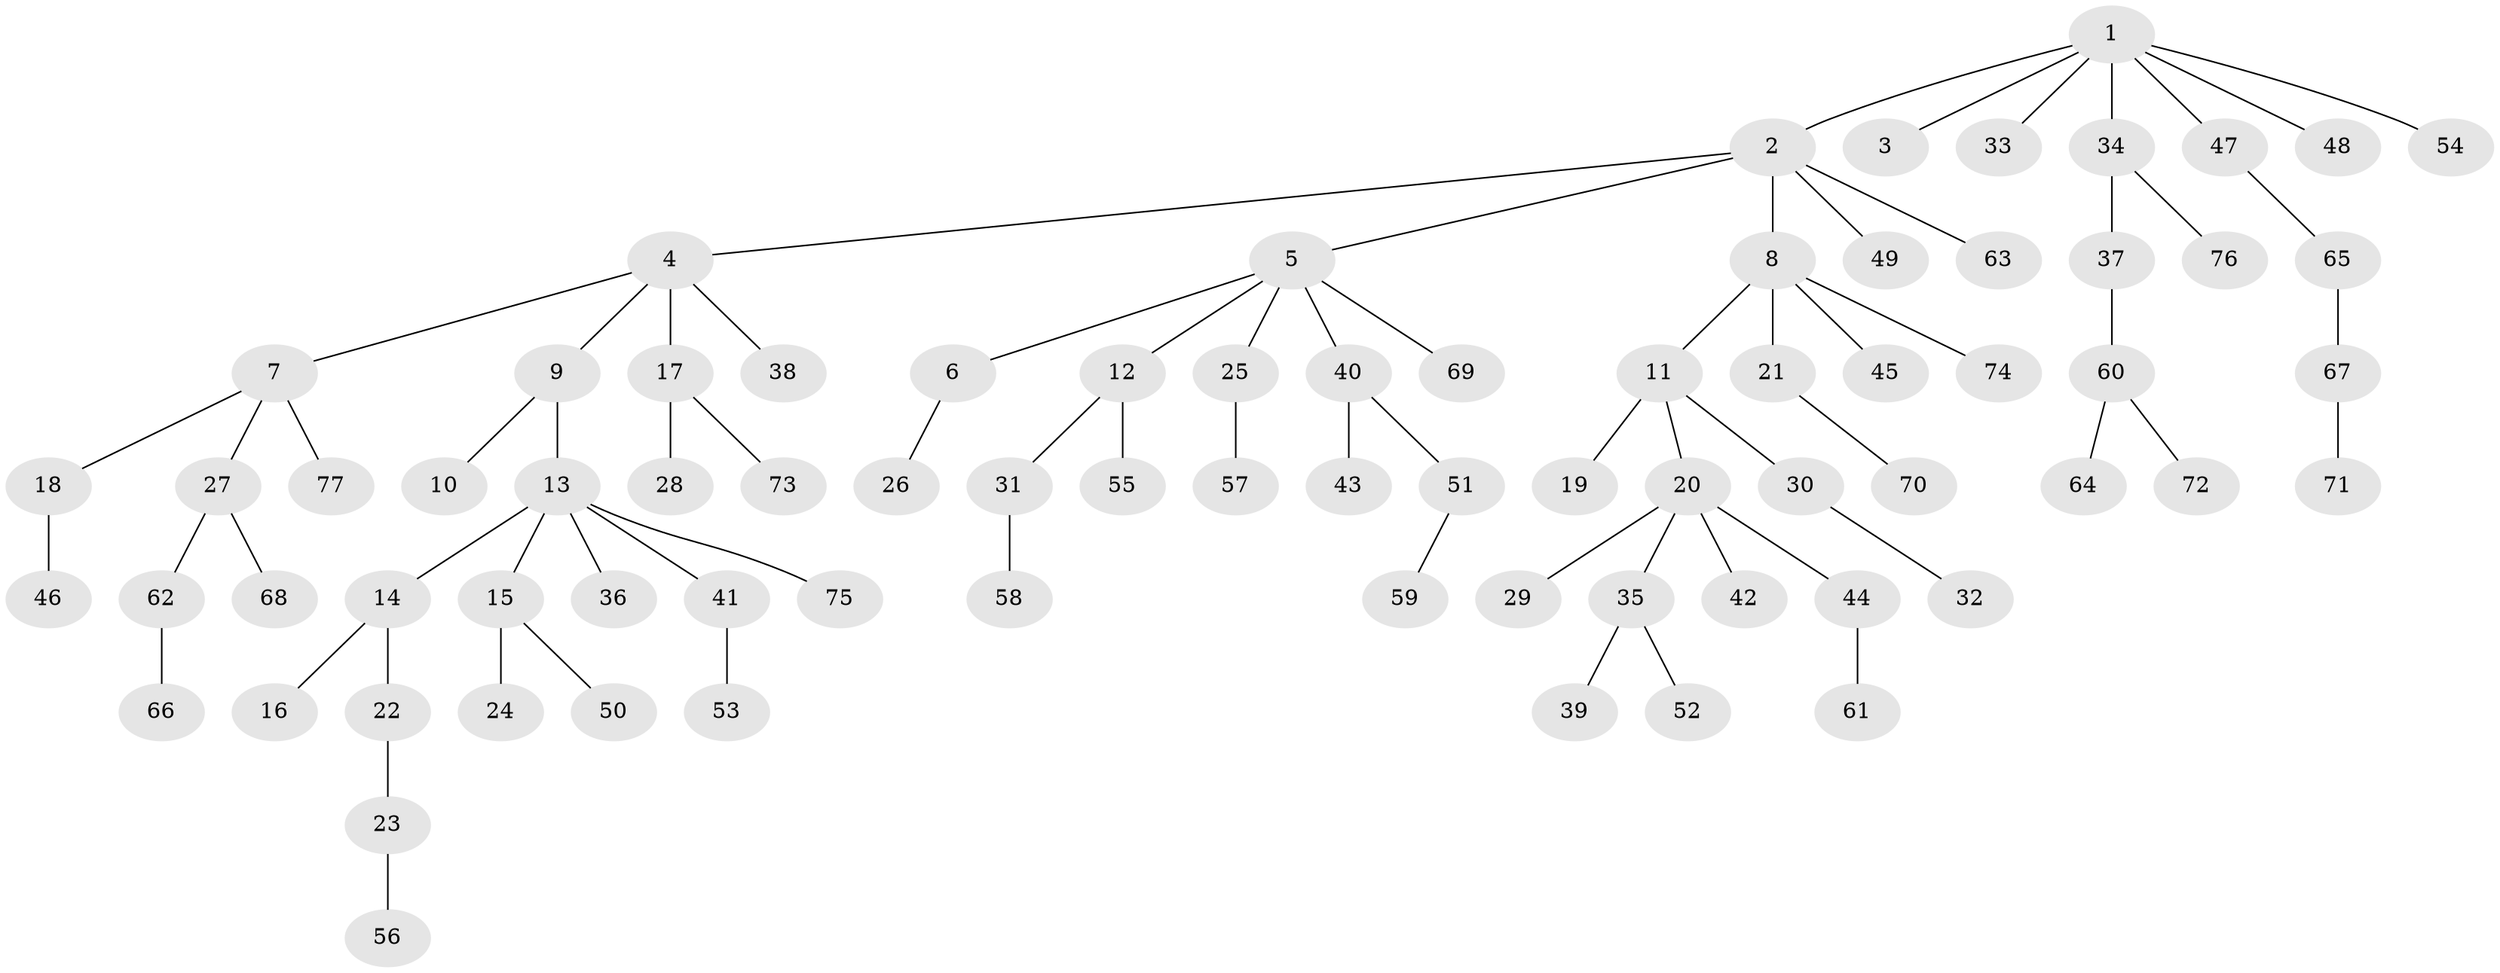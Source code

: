 // Generated by graph-tools (version 1.1) at 2025/26/03/09/25 03:26:26]
// undirected, 77 vertices, 76 edges
graph export_dot {
graph [start="1"]
  node [color=gray90,style=filled];
  1;
  2;
  3;
  4;
  5;
  6;
  7;
  8;
  9;
  10;
  11;
  12;
  13;
  14;
  15;
  16;
  17;
  18;
  19;
  20;
  21;
  22;
  23;
  24;
  25;
  26;
  27;
  28;
  29;
  30;
  31;
  32;
  33;
  34;
  35;
  36;
  37;
  38;
  39;
  40;
  41;
  42;
  43;
  44;
  45;
  46;
  47;
  48;
  49;
  50;
  51;
  52;
  53;
  54;
  55;
  56;
  57;
  58;
  59;
  60;
  61;
  62;
  63;
  64;
  65;
  66;
  67;
  68;
  69;
  70;
  71;
  72;
  73;
  74;
  75;
  76;
  77;
  1 -- 2;
  1 -- 3;
  1 -- 33;
  1 -- 34;
  1 -- 47;
  1 -- 48;
  1 -- 54;
  2 -- 4;
  2 -- 5;
  2 -- 8;
  2 -- 49;
  2 -- 63;
  4 -- 7;
  4 -- 9;
  4 -- 17;
  4 -- 38;
  5 -- 6;
  5 -- 12;
  5 -- 25;
  5 -- 40;
  5 -- 69;
  6 -- 26;
  7 -- 18;
  7 -- 27;
  7 -- 77;
  8 -- 11;
  8 -- 21;
  8 -- 45;
  8 -- 74;
  9 -- 10;
  9 -- 13;
  11 -- 19;
  11 -- 20;
  11 -- 30;
  12 -- 31;
  12 -- 55;
  13 -- 14;
  13 -- 15;
  13 -- 36;
  13 -- 41;
  13 -- 75;
  14 -- 16;
  14 -- 22;
  15 -- 24;
  15 -- 50;
  17 -- 28;
  17 -- 73;
  18 -- 46;
  20 -- 29;
  20 -- 35;
  20 -- 42;
  20 -- 44;
  21 -- 70;
  22 -- 23;
  23 -- 56;
  25 -- 57;
  27 -- 62;
  27 -- 68;
  30 -- 32;
  31 -- 58;
  34 -- 37;
  34 -- 76;
  35 -- 39;
  35 -- 52;
  37 -- 60;
  40 -- 43;
  40 -- 51;
  41 -- 53;
  44 -- 61;
  47 -- 65;
  51 -- 59;
  60 -- 64;
  60 -- 72;
  62 -- 66;
  65 -- 67;
  67 -- 71;
}
